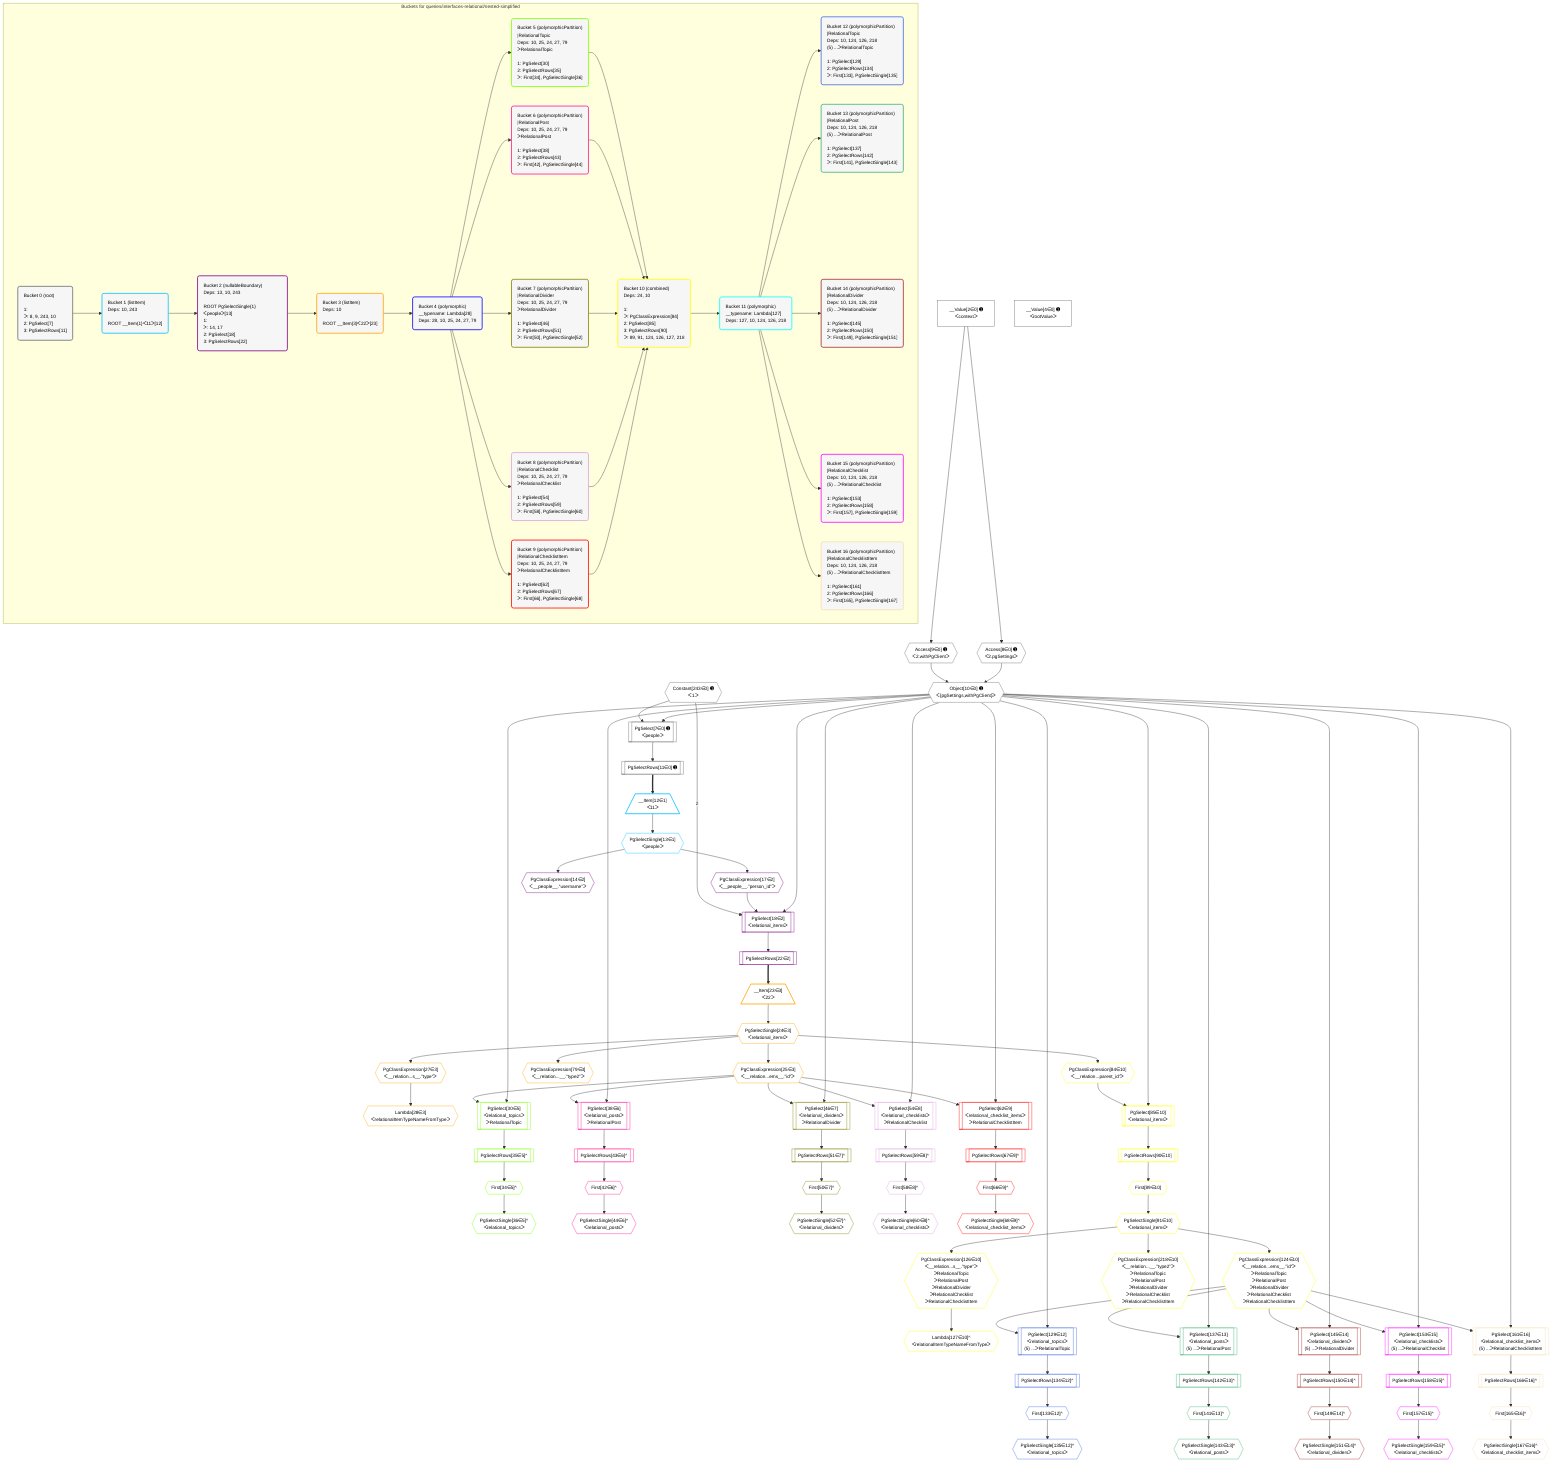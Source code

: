 %%{init: {'themeVariables': { 'fontSize': '12px'}}}%%
graph TD
    classDef path fill:#eee,stroke:#000,color:#000
    classDef plan fill:#fff,stroke-width:1px,color:#000
    classDef itemplan fill:#fff,stroke-width:2px,color:#000
    classDef unbatchedplan fill:#dff,stroke-width:1px,color:#000
    classDef sideeffectplan fill:#fcc,stroke-width:2px,color:#000
    classDef bucket fill:#f6f6f6,color:#000,stroke-width:2px,text-align:left

    subgraph "Buckets for queries/interfaces-relational/nested-simplified"
    Bucket0("Bucket 0 (root)<br /><br />1: <br />ᐳ: 8, 9, 243, 10<br />2: PgSelect[7]<br />3: PgSelectRows[11]"):::bucket
    Bucket1("Bucket 1 (listItem)<br />Deps: 10, 243<br /><br />ROOT __Item{1}ᐸ11ᐳ[12]"):::bucket
    Bucket2("Bucket 2 (nullableBoundary)<br />Deps: 13, 10, 243<br /><br />ROOT PgSelectSingle{1}ᐸpeopleᐳ[13]<br />1: <br />ᐳ: 14, 17<br />2: PgSelect[18]<br />3: PgSelectRows[22]"):::bucket
    Bucket3("Bucket 3 (listItem)<br />Deps: 10<br /><br />ROOT __Item{3}ᐸ22ᐳ[23]"):::bucket
    Bucket4("Bucket 4 (polymorphic)<br />__typename: Lambda[28]<br />Deps: 28, 10, 25, 24, 27, 79"):::bucket
    Bucket5("Bucket 5 (polymorphicPartition)<br />|RelationalTopic<br />Deps: 10, 25, 24, 27, 79<br />ᐳRelationalTopic<br /><br />1: PgSelect[30]<br />2: PgSelectRows[35]<br />ᐳ: First[34], PgSelectSingle[36]"):::bucket
    Bucket6("Bucket 6 (polymorphicPartition)<br />|RelationalPost<br />Deps: 10, 25, 24, 27, 79<br />ᐳRelationalPost<br /><br />1: PgSelect[38]<br />2: PgSelectRows[43]<br />ᐳ: First[42], PgSelectSingle[44]"):::bucket
    Bucket7("Bucket 7 (polymorphicPartition)<br />|RelationalDivider<br />Deps: 10, 25, 24, 27, 79<br />ᐳRelationalDivider<br /><br />1: PgSelect[46]<br />2: PgSelectRows[51]<br />ᐳ: First[50], PgSelectSingle[52]"):::bucket
    Bucket8("Bucket 8 (polymorphicPartition)<br />|RelationalChecklist<br />Deps: 10, 25, 24, 27, 79<br />ᐳRelationalChecklist<br /><br />1: PgSelect[54]<br />2: PgSelectRows[59]<br />ᐳ: First[58], PgSelectSingle[60]"):::bucket
    Bucket9("Bucket 9 (polymorphicPartition)<br />|RelationalChecklistItem<br />Deps: 10, 25, 24, 27, 79<br />ᐳRelationalChecklistItem<br /><br />1: PgSelect[62]<br />2: PgSelectRows[67]<br />ᐳ: First[66], PgSelectSingle[68]"):::bucket
    Bucket10("Bucket 10 (combined)<br />Deps: 24, 10<br /><br />1: <br />ᐳ: PgClassExpression[84]<br />2: PgSelect[85]<br />3: PgSelectRows[90]<br />ᐳ: 89, 91, 124, 126, 127, 218"):::bucket
    Bucket11("Bucket 11 (polymorphic)<br />__typename: Lambda[127]<br />Deps: 127, 10, 124, 126, 218"):::bucket
    Bucket12("Bucket 12 (polymorphicPartition)<br />|RelationalTopic<br />Deps: 10, 124, 126, 218<br />(5) ...ᐳRelationalTopic<br /><br />1: PgSelect[129]<br />2: PgSelectRows[134]<br />ᐳ: First[133], PgSelectSingle[135]"):::bucket
    Bucket13("Bucket 13 (polymorphicPartition)<br />|RelationalPost<br />Deps: 10, 124, 126, 218<br />(5) ...ᐳRelationalPost<br /><br />1: PgSelect[137]<br />2: PgSelectRows[142]<br />ᐳ: First[141], PgSelectSingle[143]"):::bucket
    Bucket14("Bucket 14 (polymorphicPartition)<br />|RelationalDivider<br />Deps: 10, 124, 126, 218<br />(5) ...ᐳRelationalDivider<br /><br />1: PgSelect[145]<br />2: PgSelectRows[150]<br />ᐳ: First[149], PgSelectSingle[151]"):::bucket
    Bucket15("Bucket 15 (polymorphicPartition)<br />|RelationalChecklist<br />Deps: 10, 124, 126, 218<br />(5) ...ᐳRelationalChecklist<br /><br />1: PgSelect[153]<br />2: PgSelectRows[158]<br />ᐳ: First[157], PgSelectSingle[159]"):::bucket
    Bucket16("Bucket 16 (polymorphicPartition)<br />|RelationalChecklistItem<br />Deps: 10, 124, 126, 218<br />(5) ...ᐳRelationalChecklistItem<br /><br />1: PgSelect[161]<br />2: PgSelectRows[166]<br />ᐳ: First[165], PgSelectSingle[167]"):::bucket
    end
    Bucket0 --> Bucket1
    Bucket1 --> Bucket2
    Bucket2 --> Bucket3
    Bucket3 --> Bucket4
    Bucket4 --> Bucket5 & Bucket6 & Bucket7 & Bucket8 & Bucket9
    Bucket5 --> Bucket10
    Bucket6 --> Bucket10
    Bucket7 --> Bucket10
    Bucket8 --> Bucket10
    Bucket9 --> Bucket10
    Bucket10 --> Bucket11
    Bucket11 --> Bucket12 & Bucket13 & Bucket14 & Bucket15 & Bucket16

    %% plan dependencies
    PgSelect7[["PgSelect[7∈0] ➊<br />ᐸpeopleᐳ"]]:::plan
    Object10{{"Object[10∈0] ➊<br />ᐸ{pgSettings,withPgClient}ᐳ"}}:::plan
    Constant243{{"Constant[243∈0] ➊<br />ᐸ1ᐳ"}}:::plan
    Object10 & Constant243 --> PgSelect7
    Access8{{"Access[8∈0] ➊<br />ᐸ2.pgSettingsᐳ"}}:::plan
    Access9{{"Access[9∈0] ➊<br />ᐸ2.withPgClientᐳ"}}:::plan
    Access8 & Access9 --> Object10
    __Value2["__Value[2∈0] ➊<br />ᐸcontextᐳ"]:::plan
    __Value2 --> Access8
    __Value2 --> Access9
    PgSelectRows11[["PgSelectRows[11∈0] ➊"]]:::plan
    PgSelect7 --> PgSelectRows11
    __Value4["__Value[4∈0] ➊<br />ᐸrootValueᐳ"]:::plan
    __Item12[/"__Item[12∈1]<br />ᐸ11ᐳ"\]:::itemplan
    PgSelectRows11 ==> __Item12
    PgSelectSingle13{{"PgSelectSingle[13∈1]<br />ᐸpeopleᐳ"}}:::plan
    __Item12 --> PgSelectSingle13
    PgSelect18[["PgSelect[18∈2]<br />ᐸrelational_itemsᐳ"]]:::plan
    PgClassExpression17{{"PgClassExpression[17∈2]<br />ᐸ__people__.”person_id”ᐳ"}}:::plan
    Object10 & PgClassExpression17 --> PgSelect18
    Constant243 -- 2 --> PgSelect18
    PgClassExpression14{{"PgClassExpression[14∈2]<br />ᐸ__people__.”username”ᐳ"}}:::plan
    PgSelectSingle13 --> PgClassExpression14
    PgSelectSingle13 --> PgClassExpression17
    PgSelectRows22[["PgSelectRows[22∈2]"]]:::plan
    PgSelect18 --> PgSelectRows22
    __Item23[/"__Item[23∈3]<br />ᐸ22ᐳ"\]:::itemplan
    PgSelectRows22 ==> __Item23
    PgSelectSingle24{{"PgSelectSingle[24∈3]<br />ᐸrelational_itemsᐳ"}}:::plan
    __Item23 --> PgSelectSingle24
    PgClassExpression25{{"PgClassExpression[25∈3]<br />ᐸ__relation...ems__.”id”ᐳ"}}:::plan
    PgSelectSingle24 --> PgClassExpression25
    PgClassExpression27{{"PgClassExpression[27∈3]<br />ᐸ__relation...s__.”type”ᐳ"}}:::plan
    PgSelectSingle24 --> PgClassExpression27
    Lambda28{{"Lambda[28∈3]<br />ᐸrelationalItemTypeNameFromTypeᐳ"}}:::plan
    PgClassExpression27 --> Lambda28
    PgClassExpression79{{"PgClassExpression[79∈3]<br />ᐸ__relation...__.”type2”ᐳ"}}:::plan
    PgSelectSingle24 --> PgClassExpression79
    PgSelect30[["PgSelect[30∈5]<br />ᐸrelational_topicsᐳ<br />ᐳRelationalTopic"]]:::plan
    Object10 & PgClassExpression25 --> PgSelect30
    First34{{"First[34∈5]^"}}:::plan
    PgSelectRows35[["PgSelectRows[35∈5]^"]]:::plan
    PgSelectRows35 --> First34
    PgSelect30 --> PgSelectRows35
    PgSelectSingle36{{"PgSelectSingle[36∈5]^<br />ᐸrelational_topicsᐳ"}}:::plan
    First34 --> PgSelectSingle36
    PgSelect38[["PgSelect[38∈6]<br />ᐸrelational_postsᐳ<br />ᐳRelationalPost"]]:::plan
    Object10 & PgClassExpression25 --> PgSelect38
    First42{{"First[42∈6]^"}}:::plan
    PgSelectRows43[["PgSelectRows[43∈6]^"]]:::plan
    PgSelectRows43 --> First42
    PgSelect38 --> PgSelectRows43
    PgSelectSingle44{{"PgSelectSingle[44∈6]^<br />ᐸrelational_postsᐳ"}}:::plan
    First42 --> PgSelectSingle44
    PgSelect46[["PgSelect[46∈7]<br />ᐸrelational_dividersᐳ<br />ᐳRelationalDivider"]]:::plan
    Object10 & PgClassExpression25 --> PgSelect46
    First50{{"First[50∈7]^"}}:::plan
    PgSelectRows51[["PgSelectRows[51∈7]^"]]:::plan
    PgSelectRows51 --> First50
    PgSelect46 --> PgSelectRows51
    PgSelectSingle52{{"PgSelectSingle[52∈7]^<br />ᐸrelational_dividersᐳ"}}:::plan
    First50 --> PgSelectSingle52
    PgSelect54[["PgSelect[54∈8]<br />ᐸrelational_checklistsᐳ<br />ᐳRelationalChecklist"]]:::plan
    Object10 & PgClassExpression25 --> PgSelect54
    First58{{"First[58∈8]^"}}:::plan
    PgSelectRows59[["PgSelectRows[59∈8]^"]]:::plan
    PgSelectRows59 --> First58
    PgSelect54 --> PgSelectRows59
    PgSelectSingle60{{"PgSelectSingle[60∈8]^<br />ᐸrelational_checklistsᐳ"}}:::plan
    First58 --> PgSelectSingle60
    PgSelect62[["PgSelect[62∈9]<br />ᐸrelational_checklist_itemsᐳ<br />ᐳRelationalChecklistItem"]]:::plan
    Object10 & PgClassExpression25 --> PgSelect62
    First66{{"First[66∈9]^"}}:::plan
    PgSelectRows67[["PgSelectRows[67∈9]^"]]:::plan
    PgSelectRows67 --> First66
    PgSelect62 --> PgSelectRows67
    PgSelectSingle68{{"PgSelectSingle[68∈9]^<br />ᐸrelational_checklist_itemsᐳ"}}:::plan
    First66 --> PgSelectSingle68
    PgSelect85[["PgSelect[85∈10]<br />ᐸrelational_itemsᐳ"]]:::plan
    PgClassExpression84{{"PgClassExpression[84∈10]<br />ᐸ__relation...parent_id”ᐳ"}}:::plan
    Object10 & PgClassExpression84 --> PgSelect85
    PgSelectSingle24 --> PgClassExpression84
    First89{{"First[89∈10]"}}:::plan
    PgSelectRows90[["PgSelectRows[90∈10]"]]:::plan
    PgSelectRows90 --> First89
    PgSelect85 --> PgSelectRows90
    PgSelectSingle91{{"PgSelectSingle[91∈10]<br />ᐸrelational_itemsᐳ"}}:::plan
    First89 --> PgSelectSingle91
    PgClassExpression124{{"PgClassExpression[124∈10]<br />ᐸ__relation...ems__.”id”ᐳ<br />ᐳRelationalTopic<br />ᐳRelationalPost<br />ᐳRelationalDivider<br />ᐳRelationalChecklist<br />ᐳRelationalChecklistItem"}}:::plan
    PgSelectSingle91 --> PgClassExpression124
    PgClassExpression126{{"PgClassExpression[126∈10]<br />ᐸ__relation...s__.”type”ᐳ<br />ᐳRelationalTopic<br />ᐳRelationalPost<br />ᐳRelationalDivider<br />ᐳRelationalChecklist<br />ᐳRelationalChecklistItem"}}:::plan
    PgSelectSingle91 --> PgClassExpression126
    Lambda127{{"Lambda[127∈10]^<br />ᐸrelationalItemTypeNameFromTypeᐳ"}}:::plan
    PgClassExpression126 --> Lambda127
    PgClassExpression218{{"PgClassExpression[218∈10]<br />ᐸ__relation...__.”type2”ᐳ<br />ᐳRelationalTopic<br />ᐳRelationalPost<br />ᐳRelationalDivider<br />ᐳRelationalChecklist<br />ᐳRelationalChecklistItem"}}:::plan
    PgSelectSingle91 --> PgClassExpression218
    PgSelect129[["PgSelect[129∈12]<br />ᐸrelational_topicsᐳ<br />(5) ...ᐳRelationalTopic"]]:::plan
    Object10 & PgClassExpression124 --> PgSelect129
    First133{{"First[133∈12]^"}}:::plan
    PgSelectRows134[["PgSelectRows[134∈12]^"]]:::plan
    PgSelectRows134 --> First133
    PgSelect129 --> PgSelectRows134
    PgSelectSingle135{{"PgSelectSingle[135∈12]^<br />ᐸrelational_topicsᐳ"}}:::plan
    First133 --> PgSelectSingle135
    PgSelect137[["PgSelect[137∈13]<br />ᐸrelational_postsᐳ<br />(5) ...ᐳRelationalPost"]]:::plan
    Object10 & PgClassExpression124 --> PgSelect137
    First141{{"First[141∈13]^"}}:::plan
    PgSelectRows142[["PgSelectRows[142∈13]^"]]:::plan
    PgSelectRows142 --> First141
    PgSelect137 --> PgSelectRows142
    PgSelectSingle143{{"PgSelectSingle[143∈13]^<br />ᐸrelational_postsᐳ"}}:::plan
    First141 --> PgSelectSingle143
    PgSelect145[["PgSelect[145∈14]<br />ᐸrelational_dividersᐳ<br />(5) ...ᐳRelationalDivider"]]:::plan
    Object10 & PgClassExpression124 --> PgSelect145
    First149{{"First[149∈14]^"}}:::plan
    PgSelectRows150[["PgSelectRows[150∈14]^"]]:::plan
    PgSelectRows150 --> First149
    PgSelect145 --> PgSelectRows150
    PgSelectSingle151{{"PgSelectSingle[151∈14]^<br />ᐸrelational_dividersᐳ"}}:::plan
    First149 --> PgSelectSingle151
    PgSelect153[["PgSelect[153∈15]<br />ᐸrelational_checklistsᐳ<br />(5) ...ᐳRelationalChecklist"]]:::plan
    Object10 & PgClassExpression124 --> PgSelect153
    First157{{"First[157∈15]^"}}:::plan
    PgSelectRows158[["PgSelectRows[158∈15]^"]]:::plan
    PgSelectRows158 --> First157
    PgSelect153 --> PgSelectRows158
    PgSelectSingle159{{"PgSelectSingle[159∈15]^<br />ᐸrelational_checklistsᐳ"}}:::plan
    First157 --> PgSelectSingle159
    PgSelect161[["PgSelect[161∈16]<br />ᐸrelational_checklist_itemsᐳ<br />(5) ...ᐳRelationalChecklistItem"]]:::plan
    Object10 & PgClassExpression124 --> PgSelect161
    First165{{"First[165∈16]^"}}:::plan
    PgSelectRows166[["PgSelectRows[166∈16]^"]]:::plan
    PgSelectRows166 --> First165
    PgSelect161 --> PgSelectRows166
    PgSelectSingle167{{"PgSelectSingle[167∈16]^<br />ᐸrelational_checklist_itemsᐳ"}}:::plan
    First165 --> PgSelectSingle167

    %% define steps
    classDef bucket0 stroke:#696969
    class Bucket0,__Value2,__Value4,PgSelect7,Access8,Access9,Object10,PgSelectRows11,Constant243 bucket0
    classDef bucket1 stroke:#00bfff
    class Bucket1,__Item12,PgSelectSingle13 bucket1
    classDef bucket2 stroke:#7f007f
    class Bucket2,PgClassExpression14,PgClassExpression17,PgSelect18,PgSelectRows22 bucket2
    classDef bucket3 stroke:#ffa500
    class Bucket3,__Item23,PgSelectSingle24,PgClassExpression25,PgClassExpression27,Lambda28,PgClassExpression79 bucket3
    classDef bucket4 stroke:#0000ff
    class Bucket4 bucket4
    classDef bucket5 stroke:#7fff00
    class Bucket5,PgSelect30,First34,PgSelectRows35,PgSelectSingle36 bucket5
    classDef bucket6 stroke:#ff1493
    class Bucket6,PgSelect38,First42,PgSelectRows43,PgSelectSingle44 bucket6
    classDef bucket7 stroke:#808000
    class Bucket7,PgSelect46,First50,PgSelectRows51,PgSelectSingle52 bucket7
    classDef bucket8 stroke:#dda0dd
    class Bucket8,PgSelect54,First58,PgSelectRows59,PgSelectSingle60 bucket8
    classDef bucket9 stroke:#ff0000
    class Bucket9,PgSelect62,First66,PgSelectRows67,PgSelectSingle68 bucket9
    classDef bucket10 stroke:#ffff00
    class Bucket10,PgClassExpression84,PgSelect85,First89,PgSelectRows90,PgSelectSingle91,PgClassExpression124,PgClassExpression126,Lambda127,PgClassExpression218 bucket10
    classDef bucket11 stroke:#00ffff
    class Bucket11 bucket11
    classDef bucket12 stroke:#4169e1
    class Bucket12,PgSelect129,First133,PgSelectRows134,PgSelectSingle135 bucket12
    classDef bucket13 stroke:#3cb371
    class Bucket13,PgSelect137,First141,PgSelectRows142,PgSelectSingle143 bucket13
    classDef bucket14 stroke:#a52a2a
    class Bucket14,PgSelect145,First149,PgSelectRows150,PgSelectSingle151 bucket14
    classDef bucket15 stroke:#ff00ff
    class Bucket15,PgSelect153,First157,PgSelectRows158,PgSelectSingle159 bucket15
    classDef bucket16 stroke:#f5deb3
    class Bucket16,PgSelect161,First165,PgSelectRows166,PgSelectSingle167 bucket16